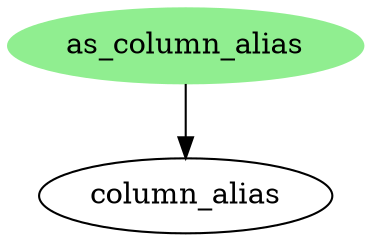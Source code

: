 digraph {
  as_column_alias
    [style=filled
    ,color=lightgreen
    ,URL="https://github.com/Crary-Systems/tree-sitter-tsql/blob/main/test/corpus/as_column_alias.txt"]

  as_column_alias -> column_alias
}
